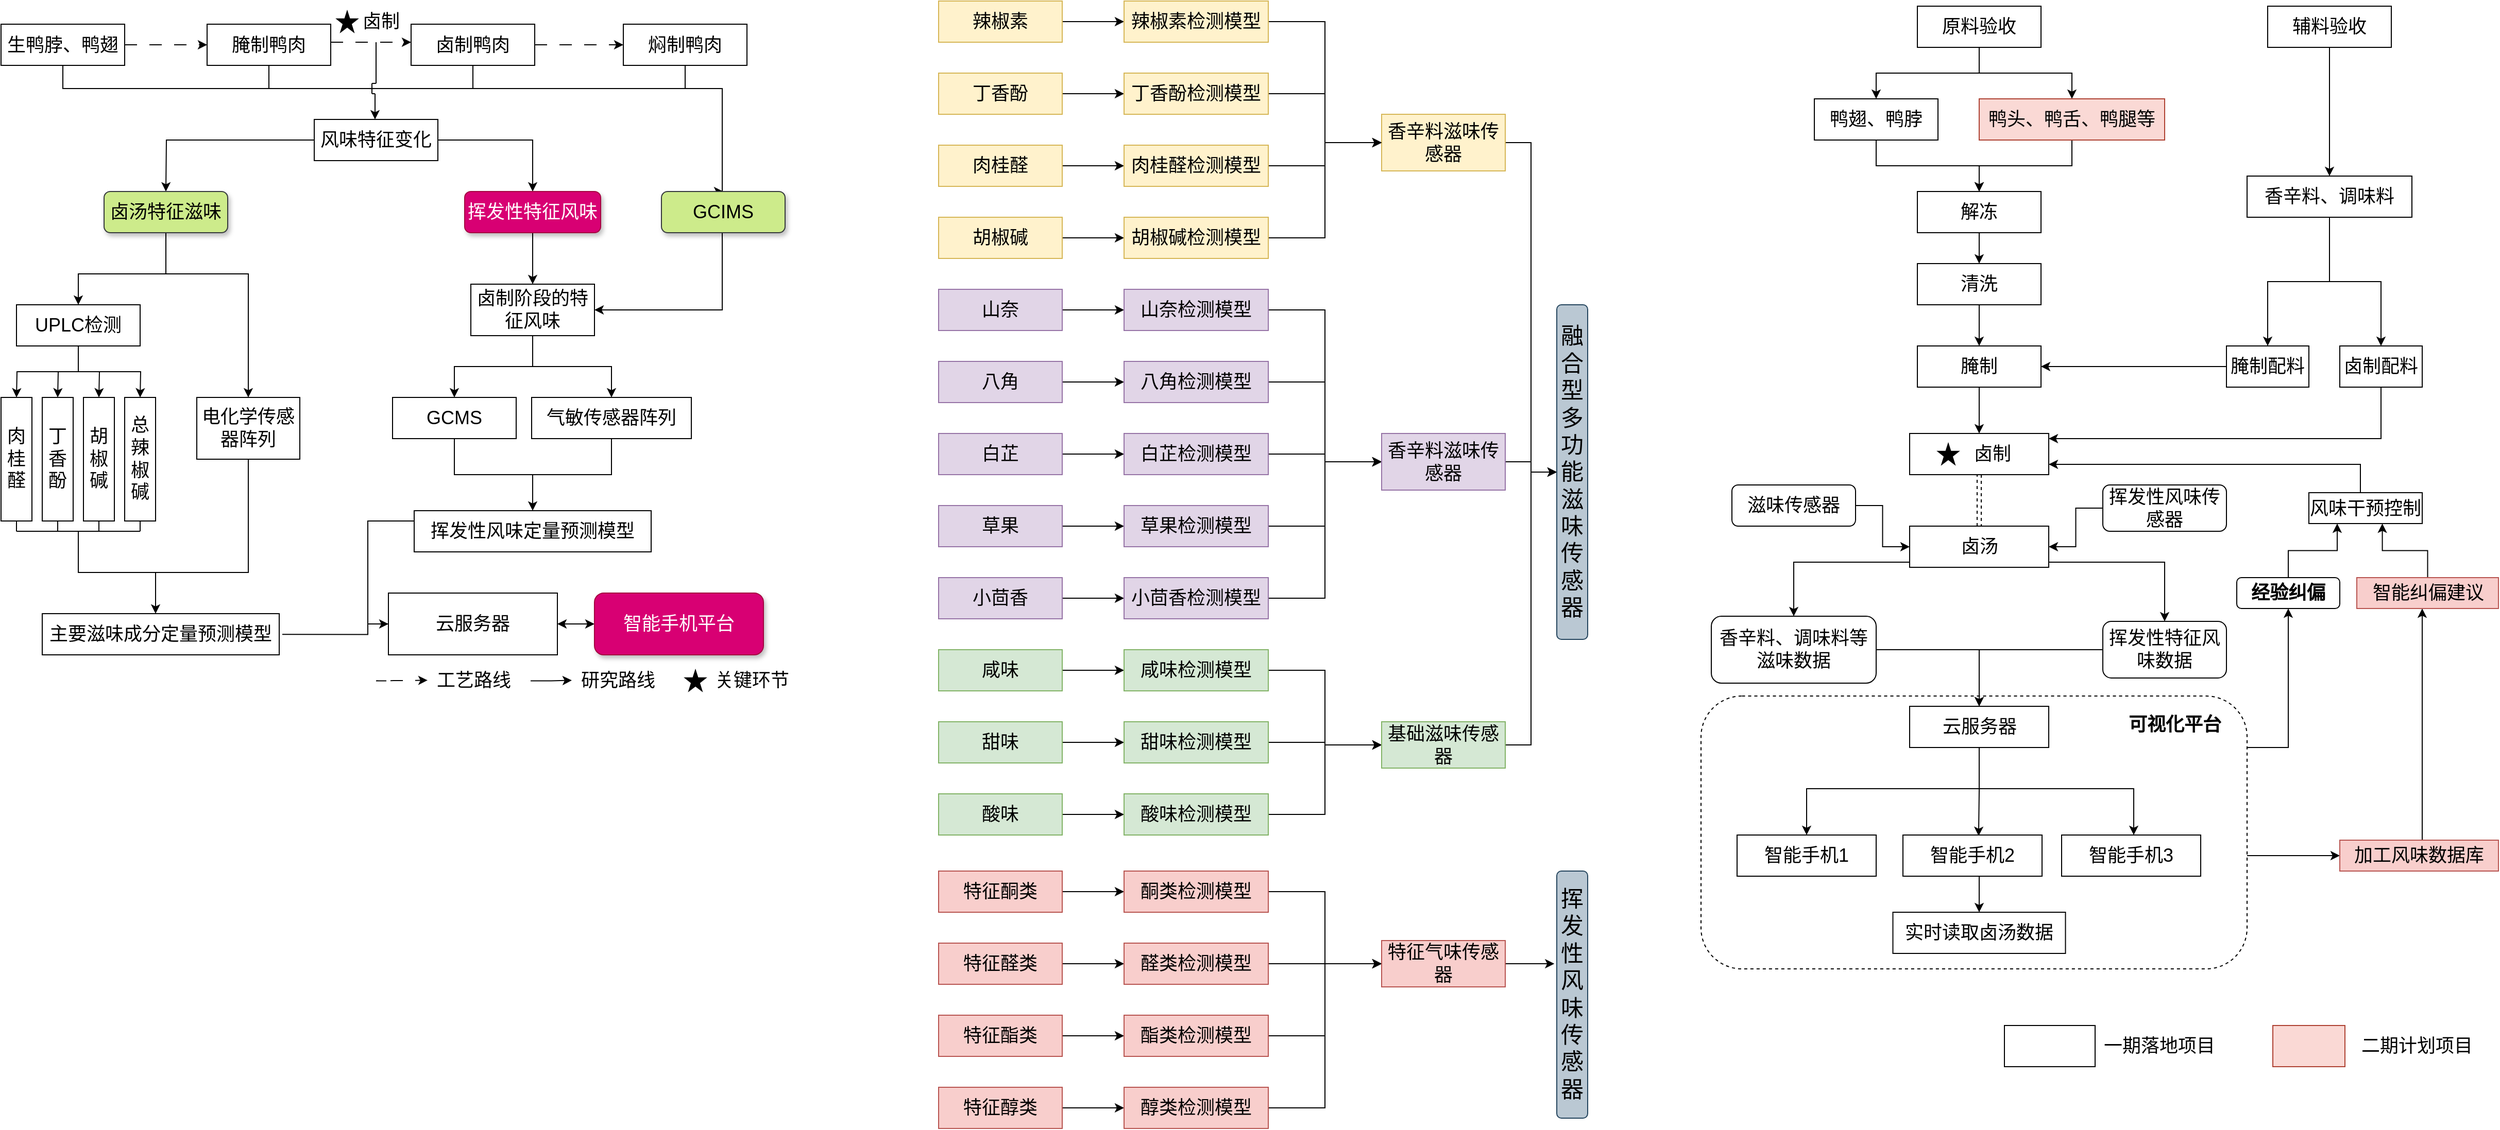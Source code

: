 <mxfile version="21.2.9" type="github">
  <diagram name="Page-1" id="tfuzhllJTT45AtUf2vew">
    <mxGraphModel dx="3378" dy="1952" grid="1" gridSize="10" guides="1" tooltips="1" connect="1" arrows="1" fold="1" page="1" pageScale="1" pageWidth="827" pageHeight="1169" math="0" shadow="0">
      <root>
        <mxCell id="0" />
        <mxCell id="1" parent="0" />
        <mxCell id="X1_3HiMKgyW_f9map4IM-156" value="" style="rounded=1;whiteSpace=wrap;html=1;fillColor=none;strokeColor=#000000;strokeWidth=1;dashed=1;" vertex="1" parent="1">
          <mxGeometry x="1700" y="730" width="530" height="265" as="geometry" />
        </mxCell>
        <mxCell id="FVwCDYh0nOwrm6psJOgy-3" value="" style="edgeStyle=orthogonalEdgeStyle;rounded=0;orthogonalLoop=1;jettySize=auto;html=1;dashed=1;dashPattern=12 12;" parent="1" source="FVwCDYh0nOwrm6psJOgy-1" target="FVwCDYh0nOwrm6psJOgy-2" edge="1">
          <mxGeometry relative="1" as="geometry" />
        </mxCell>
        <mxCell id="FVwCDYh0nOwrm6psJOgy-47" style="edgeStyle=orthogonalEdgeStyle;rounded=0;orthogonalLoop=1;jettySize=auto;html=1;entryX=0.5;entryY=0;entryDx=0;entryDy=0;" parent="1" source="FVwCDYh0nOwrm6psJOgy-1" target="FVwCDYh0nOwrm6psJOgy-46" edge="1">
          <mxGeometry relative="1" as="geometry">
            <mxPoint x="750" y="190" as="targetPoint" />
            <Array as="points">
              <mxPoint x="110" y="140" />
              <mxPoint x="750" y="140" />
            </Array>
          </mxGeometry>
        </mxCell>
        <mxCell id="FVwCDYh0nOwrm6psJOgy-1" value="&lt;font style=&quot;font-size: 18px;&quot;&gt;生鸭脖、鸭翅&lt;/font&gt;" style="rounded=0;whiteSpace=wrap;html=1;" parent="1" vertex="1">
          <mxGeometry x="50" y="77.5" width="120" height="40" as="geometry" />
        </mxCell>
        <mxCell id="FVwCDYh0nOwrm6psJOgy-5" value="" style="edgeStyle=orthogonalEdgeStyle;rounded=0;orthogonalLoop=1;jettySize=auto;html=1;dashed=1;dashPattern=12 12;" parent="1" source="FVwCDYh0nOwrm6psJOgy-2" target="FVwCDYh0nOwrm6psJOgy-4" edge="1">
          <mxGeometry relative="1" as="geometry">
            <Array as="points">
              <mxPoint x="404" y="95" />
              <mxPoint x="404" y="95" />
            </Array>
          </mxGeometry>
        </mxCell>
        <mxCell id="FVwCDYh0nOwrm6psJOgy-48" style="edgeStyle=orthogonalEdgeStyle;rounded=0;orthogonalLoop=1;jettySize=auto;html=1;endArrow=none;endFill=0;" parent="1" source="FVwCDYh0nOwrm6psJOgy-2" edge="1">
          <mxGeometry relative="1" as="geometry">
            <mxPoint x="310" y="140" as="targetPoint" />
          </mxGeometry>
        </mxCell>
        <mxCell id="FVwCDYh0nOwrm6psJOgy-2" value="&lt;font style=&quot;font-size: 18px;&quot;&gt;腌制鸭肉&lt;/font&gt;" style="whiteSpace=wrap;html=1;rounded=0;" parent="1" vertex="1">
          <mxGeometry x="250" y="77.5" width="120" height="40" as="geometry" />
        </mxCell>
        <mxCell id="FVwCDYh0nOwrm6psJOgy-7" value="" style="edgeStyle=orthogonalEdgeStyle;rounded=0;orthogonalLoop=1;jettySize=auto;html=1;dashed=1;dashPattern=12 12;" parent="1" source="FVwCDYh0nOwrm6psJOgy-4" target="FVwCDYh0nOwrm6psJOgy-6" edge="1">
          <mxGeometry relative="1" as="geometry" />
        </mxCell>
        <mxCell id="FVwCDYh0nOwrm6psJOgy-49" style="edgeStyle=orthogonalEdgeStyle;rounded=0;orthogonalLoop=1;jettySize=auto;html=1;endArrow=none;endFill=0;" parent="1" source="FVwCDYh0nOwrm6psJOgy-4" edge="1">
          <mxGeometry relative="1" as="geometry">
            <mxPoint x="508.0" y="140" as="targetPoint" />
          </mxGeometry>
        </mxCell>
        <mxCell id="FVwCDYh0nOwrm6psJOgy-4" value="&lt;font style=&quot;font-size: 18px;&quot;&gt;卤制鸭肉&lt;/font&gt;" style="whiteSpace=wrap;html=1;rounded=0;" parent="1" vertex="1">
          <mxGeometry x="448" y="77.5" width="120" height="40" as="geometry" />
        </mxCell>
        <mxCell id="FVwCDYh0nOwrm6psJOgy-51" style="edgeStyle=orthogonalEdgeStyle;rounded=0;orthogonalLoop=1;jettySize=auto;html=1;endArrow=none;endFill=0;" parent="1" source="FVwCDYh0nOwrm6psJOgy-6" edge="1">
          <mxGeometry relative="1" as="geometry">
            <mxPoint x="714" y="140" as="targetPoint" />
          </mxGeometry>
        </mxCell>
        <mxCell id="FVwCDYh0nOwrm6psJOgy-6" value="&lt;font style=&quot;font-size: 18px;&quot;&gt;焖制鸭肉&lt;/font&gt;" style="whiteSpace=wrap;html=1;rounded=0;" parent="1" vertex="1">
          <mxGeometry x="654" y="77.5" width="120" height="40" as="geometry" />
        </mxCell>
        <mxCell id="FVwCDYh0nOwrm6psJOgy-8" value="" style="edgeStyle=orthogonalEdgeStyle;rounded=0;orthogonalLoop=1;jettySize=auto;html=1;dashed=1;dashPattern=12 12;" parent="1" edge="1">
          <mxGeometry relative="1" as="geometry">
            <mxPoint x="424" y="715.23" as="sourcePoint" />
            <mxPoint x="464" y="714.73" as="targetPoint" />
            <Array as="points">
              <mxPoint x="414" y="714.73" />
              <mxPoint x="414" y="714.73" />
            </Array>
          </mxGeometry>
        </mxCell>
        <mxCell id="FVwCDYh0nOwrm6psJOgy-9" value="&lt;font style=&quot;font-size: 18px;&quot;&gt;工艺路线&lt;/font&gt;" style="text;strokeColor=none;align=center;fillColor=none;html=1;verticalAlign=middle;whiteSpace=wrap;rounded=0;" parent="1" vertex="1">
          <mxGeometry x="464" y="700" width="90" height="30" as="geometry" />
        </mxCell>
        <mxCell id="FVwCDYh0nOwrm6psJOgy-10" value="" style="edgeStyle=orthogonalEdgeStyle;rounded=0;orthogonalLoop=1;jettySize=auto;html=1;" parent="1" edge="1">
          <mxGeometry relative="1" as="geometry">
            <mxPoint x="564" y="715.23" as="sourcePoint" />
            <mxPoint x="604" y="714.73" as="targetPoint" />
            <Array as="points">
              <mxPoint x="584" y="714.98" />
            </Array>
          </mxGeometry>
        </mxCell>
        <mxCell id="FVwCDYh0nOwrm6psJOgy-11" value="&lt;font style=&quot;font-size: 18px;&quot;&gt;研究路线&lt;/font&gt;" style="text;strokeColor=none;align=center;fillColor=none;html=1;verticalAlign=middle;whiteSpace=wrap;rounded=0;" parent="1" vertex="1">
          <mxGeometry x="604" y="700" width="90" height="30" as="geometry" />
        </mxCell>
        <mxCell id="FVwCDYh0nOwrm6psJOgy-13" value="&lt;font style=&quot;font-size: 18px;&quot;&gt;关键环节&lt;/font&gt;" style="text;strokeColor=none;align=center;fillColor=none;html=1;verticalAlign=middle;whiteSpace=wrap;rounded=0;" parent="1" vertex="1">
          <mxGeometry x="734" y="700" width="90" height="30" as="geometry" />
        </mxCell>
        <mxCell id="FVwCDYh0nOwrm6psJOgy-14" value="" style="verticalLabelPosition=bottom;verticalAlign=top;html=1;shape=mxgraph.basic.star;fillColor=#000000;" parent="1" vertex="1">
          <mxGeometry x="714" y="705" width="20" height="20" as="geometry" />
        </mxCell>
        <mxCell id="FVwCDYh0nOwrm6psJOgy-15" value="" style="verticalLabelPosition=bottom;verticalAlign=top;html=1;shape=mxgraph.basic.star;fillColor=#000000;" parent="1" vertex="1">
          <mxGeometry x="376" y="65" width="20" height="20" as="geometry" />
        </mxCell>
        <mxCell id="FVwCDYh0nOwrm6psJOgy-16" value="&lt;span style=&quot;font-size: 18px;&quot;&gt;卤制&lt;/span&gt;" style="text;align=center;html=1;verticalAlign=middle;whiteSpace=wrap;rounded=0;" parent="1" vertex="1">
          <mxGeometry x="396" y="60" width="46" height="30" as="geometry" />
        </mxCell>
        <mxCell id="FVwCDYh0nOwrm6psJOgy-18" value="" style="endArrow=classic;html=1;rounded=0;jumpSize=12;" parent="1" edge="1">
          <mxGeometry width="50" height="50" relative="1" as="geometry">
            <mxPoint x="413" y="145" as="sourcePoint" />
            <mxPoint x="413" y="170" as="targetPoint" />
          </mxGeometry>
        </mxCell>
        <mxCell id="FVwCDYh0nOwrm6psJOgy-20" style="edgeStyle=orthogonalEdgeStyle;rounded=0;orthogonalLoop=1;jettySize=auto;html=1;" parent="1" source="FVwCDYh0nOwrm6psJOgy-19" edge="1">
          <mxGeometry relative="1" as="geometry">
            <mxPoint x="210" y="240" as="targetPoint" />
          </mxGeometry>
        </mxCell>
        <mxCell id="FVwCDYh0nOwrm6psJOgy-21" style="edgeStyle=orthogonalEdgeStyle;rounded=0;orthogonalLoop=1;jettySize=auto;html=1;entryX=0.5;entryY=0;entryDx=0;entryDy=0;" parent="1" source="FVwCDYh0nOwrm6psJOgy-19" target="FVwCDYh0nOwrm6psJOgy-23" edge="1">
          <mxGeometry relative="1" as="geometry">
            <mxPoint x="670" y="240" as="targetPoint" />
          </mxGeometry>
        </mxCell>
        <mxCell id="FVwCDYh0nOwrm6psJOgy-19" value="&lt;span style=&quot;font-size: 18px;&quot;&gt;风味特征变化&lt;/span&gt;" style="whiteSpace=wrap;html=1;rounded=0;" parent="1" vertex="1">
          <mxGeometry x="354" y="170" width="120" height="40" as="geometry" />
        </mxCell>
        <mxCell id="FVwCDYh0nOwrm6psJOgy-24" style="edgeStyle=orthogonalEdgeStyle;rounded=0;orthogonalLoop=1;jettySize=auto;html=1;entryX=0.5;entryY=0;entryDx=0;entryDy=0;" parent="1" source="FVwCDYh0nOwrm6psJOgy-22" target="FVwCDYh0nOwrm6psJOgy-26" edge="1">
          <mxGeometry relative="1" as="geometry">
            <mxPoint x="150" y="360" as="targetPoint" />
            <Array as="points">
              <mxPoint x="210" y="320" />
              <mxPoint x="125" y="320" />
            </Array>
          </mxGeometry>
        </mxCell>
        <mxCell id="FVwCDYh0nOwrm6psJOgy-25" style="edgeStyle=orthogonalEdgeStyle;rounded=0;orthogonalLoop=1;jettySize=auto;html=1;entryX=0.5;entryY=0;entryDx=0;entryDy=0;" parent="1" source="FVwCDYh0nOwrm6psJOgy-22" target="FVwCDYh0nOwrm6psJOgy-35" edge="1">
          <mxGeometry relative="1" as="geometry">
            <mxPoint x="270" y="360" as="targetPoint" />
            <Array as="points">
              <mxPoint x="210" y="320" />
              <mxPoint x="290" y="320" />
            </Array>
          </mxGeometry>
        </mxCell>
        <mxCell id="FVwCDYh0nOwrm6psJOgy-22" value="&lt;span style=&quot;font-size: 18px;&quot;&gt;卤汤特征滋味&lt;/span&gt;" style="whiteSpace=wrap;html=1;rounded=1;labelBackgroundColor=none;fillColor=#cdeb8b;strokeColor=#36393d;gradientColor=none;gradientDirection=north;glass=0;shadow=1;" parent="1" vertex="1">
          <mxGeometry x="150" y="240" width="120" height="40" as="geometry" />
        </mxCell>
        <mxCell id="FVwCDYh0nOwrm6psJOgy-55" style="edgeStyle=orthogonalEdgeStyle;rounded=0;orthogonalLoop=1;jettySize=auto;html=1;entryX=0.5;entryY=0;entryDx=0;entryDy=0;" parent="1" source="FVwCDYh0nOwrm6psJOgy-23" target="FVwCDYh0nOwrm6psJOgy-53" edge="1">
          <mxGeometry relative="1" as="geometry" />
        </mxCell>
        <mxCell id="FVwCDYh0nOwrm6psJOgy-23" value="&lt;span style=&quot;font-size: 18px;&quot;&gt;挥发性特征风味&lt;/span&gt;" style="whiteSpace=wrap;html=1;rounded=1;labelBackgroundColor=none;fillColor=#d80073;fontColor=#ffffff;strokeColor=#A50040;shadow=1;" parent="1" vertex="1">
          <mxGeometry x="500" y="240" width="132" height="40" as="geometry" />
        </mxCell>
        <mxCell id="FVwCDYh0nOwrm6psJOgy-27" style="edgeStyle=orthogonalEdgeStyle;rounded=0;orthogonalLoop=1;jettySize=auto;html=1;" parent="1" source="FVwCDYh0nOwrm6psJOgy-26" edge="1">
          <mxGeometry relative="1" as="geometry">
            <mxPoint x="65" y="440" as="targetPoint" />
          </mxGeometry>
        </mxCell>
        <mxCell id="FVwCDYh0nOwrm6psJOgy-28" style="edgeStyle=orthogonalEdgeStyle;rounded=0;orthogonalLoop=1;jettySize=auto;html=1;" parent="1" source="FVwCDYh0nOwrm6psJOgy-26" edge="1">
          <mxGeometry relative="1" as="geometry">
            <mxPoint x="105" y="440" as="targetPoint" />
          </mxGeometry>
        </mxCell>
        <mxCell id="FVwCDYh0nOwrm6psJOgy-29" style="edgeStyle=orthogonalEdgeStyle;rounded=0;orthogonalLoop=1;jettySize=auto;html=1;" parent="1" source="FVwCDYh0nOwrm6psJOgy-26" edge="1">
          <mxGeometry relative="1" as="geometry">
            <mxPoint x="145" y="440" as="targetPoint" />
          </mxGeometry>
        </mxCell>
        <mxCell id="FVwCDYh0nOwrm6psJOgy-30" style="edgeStyle=orthogonalEdgeStyle;rounded=0;orthogonalLoop=1;jettySize=auto;html=1;" parent="1" source="FVwCDYh0nOwrm6psJOgy-26" edge="1">
          <mxGeometry relative="1" as="geometry">
            <mxPoint x="185" y="440" as="targetPoint" />
          </mxGeometry>
        </mxCell>
        <mxCell id="FVwCDYh0nOwrm6psJOgy-26" value="&lt;span style=&quot;font-size: 18px;&quot;&gt;UPLC检测&lt;/span&gt;" style="whiteSpace=wrap;html=1;rounded=0;" parent="1" vertex="1">
          <mxGeometry x="65" y="350" width="120" height="40" as="geometry" />
        </mxCell>
        <mxCell id="FVwCDYh0nOwrm6psJOgy-36" style="edgeStyle=orthogonalEdgeStyle;rounded=0;orthogonalLoop=1;jettySize=auto;html=1;endArrow=none;endFill=0;" parent="1" edge="1">
          <mxGeometry relative="1" as="geometry">
            <mxPoint x="65" y="570" as="targetPoint" />
            <mxPoint x="65" y="540" as="sourcePoint" />
          </mxGeometry>
        </mxCell>
        <mxCell id="FVwCDYh0nOwrm6psJOgy-31" value="&lt;font style=&quot;font-size: 18px;&quot;&gt;肉桂醛&lt;/font&gt;" style="whiteSpace=wrap;html=1;rounded=0;fontSize=18;" parent="1" vertex="1">
          <mxGeometry x="50" y="440" width="30" height="120" as="geometry" />
        </mxCell>
        <mxCell id="FVwCDYh0nOwrm6psJOgy-37" style="edgeStyle=orthogonalEdgeStyle;rounded=0;orthogonalLoop=1;jettySize=auto;html=1;endArrow=none;endFill=0;" parent="1" edge="1">
          <mxGeometry relative="1" as="geometry">
            <mxPoint x="105" y="570" as="targetPoint" />
            <mxPoint x="105" y="540" as="sourcePoint" />
          </mxGeometry>
        </mxCell>
        <mxCell id="FVwCDYh0nOwrm6psJOgy-32" value="&lt;font style=&quot;font-size: 18px;&quot;&gt;丁香酚&lt;/font&gt;" style="whiteSpace=wrap;html=1;rounded=0;fontSize=18;" parent="1" vertex="1">
          <mxGeometry x="90" y="440" width="30" height="120" as="geometry" />
        </mxCell>
        <mxCell id="FVwCDYh0nOwrm6psJOgy-38" style="edgeStyle=orthogonalEdgeStyle;rounded=0;orthogonalLoop=1;jettySize=auto;html=1;endArrow=none;endFill=0;" parent="1" edge="1">
          <mxGeometry relative="1" as="geometry">
            <mxPoint x="145" y="570" as="targetPoint" />
            <mxPoint x="145" y="540" as="sourcePoint" />
          </mxGeometry>
        </mxCell>
        <mxCell id="FVwCDYh0nOwrm6psJOgy-33" value="&lt;font style=&quot;font-size: 18px;&quot;&gt;胡椒碱&lt;/font&gt;" style="whiteSpace=wrap;html=1;rounded=0;fontSize=18;" parent="1" vertex="1">
          <mxGeometry x="130" y="440" width="30" height="120" as="geometry" />
        </mxCell>
        <mxCell id="FVwCDYh0nOwrm6psJOgy-39" style="edgeStyle=orthogonalEdgeStyle;rounded=0;orthogonalLoop=1;jettySize=auto;html=1;endArrow=none;endFill=0;" parent="1" edge="1">
          <mxGeometry relative="1" as="geometry">
            <mxPoint x="185" y="570" as="targetPoint" />
            <mxPoint x="185" y="540" as="sourcePoint" />
          </mxGeometry>
        </mxCell>
        <mxCell id="FVwCDYh0nOwrm6psJOgy-34" value="&lt;font style=&quot;font-size: 18px;&quot;&gt;总辣椒碱&lt;/font&gt;" style="whiteSpace=wrap;html=1;rounded=0;fontSize=18;" parent="1" vertex="1">
          <mxGeometry x="170" y="440" width="30" height="120" as="geometry" />
        </mxCell>
        <mxCell id="FVwCDYh0nOwrm6psJOgy-43" style="edgeStyle=orthogonalEdgeStyle;rounded=0;orthogonalLoop=1;jettySize=auto;html=1;endArrow=none;endFill=0;" parent="1" source="FVwCDYh0nOwrm6psJOgy-35" edge="1">
          <mxGeometry relative="1" as="geometry">
            <mxPoint x="270" y="610" as="targetPoint" />
            <Array as="points">
              <mxPoint x="290" y="610" />
            </Array>
          </mxGeometry>
        </mxCell>
        <mxCell id="FVwCDYh0nOwrm6psJOgy-35" value="&lt;span style=&quot;font-size: 18px;&quot;&gt;电化学传感器阵列&lt;/span&gt;" style="whiteSpace=wrap;html=1;rounded=0;" parent="1" vertex="1">
          <mxGeometry x="240" y="440" width="100" height="60" as="geometry" />
        </mxCell>
        <mxCell id="FVwCDYh0nOwrm6psJOgy-41" style="edgeStyle=orthogonalEdgeStyle;rounded=0;orthogonalLoop=1;jettySize=auto;html=1;endArrow=none;endFill=0;" parent="1" edge="1">
          <mxGeometry relative="1" as="geometry">
            <mxPoint x="185" y="570" as="targetPoint" />
            <mxPoint x="65" y="570" as="sourcePoint" />
          </mxGeometry>
        </mxCell>
        <mxCell id="FVwCDYh0nOwrm6psJOgy-42" style="edgeStyle=orthogonalEdgeStyle;rounded=0;orthogonalLoop=1;jettySize=auto;html=1;" parent="1" edge="1">
          <mxGeometry relative="1" as="geometry">
            <mxPoint x="200" y="650" as="targetPoint" />
            <mxPoint x="125" y="570" as="sourcePoint" />
            <Array as="points">
              <mxPoint x="125" y="610" />
              <mxPoint x="200" y="610" />
              <mxPoint x="200" y="650" />
            </Array>
          </mxGeometry>
        </mxCell>
        <mxCell id="FVwCDYh0nOwrm6psJOgy-44" style="edgeStyle=orthogonalEdgeStyle;rounded=0;orthogonalLoop=1;jettySize=auto;html=1;endArrow=none;endFill=0;" parent="1" edge="1">
          <mxGeometry relative="1" as="geometry">
            <mxPoint x="270" y="610" as="targetPoint" />
            <mxPoint x="180" y="610" as="sourcePoint" />
            <Array as="points">
              <mxPoint x="270" y="610" />
            </Array>
          </mxGeometry>
        </mxCell>
        <mxCell id="FVwCDYh0nOwrm6psJOgy-74" style="edgeStyle=orthogonalEdgeStyle;rounded=0;orthogonalLoop=1;jettySize=auto;html=1;entryX=0;entryY=0.5;entryDx=0;entryDy=0;endArrow=none;endFill=0;exitX=1.013;exitY=0.504;exitDx=0;exitDy=0;exitPerimeter=0;" parent="1" source="FVwCDYh0nOwrm6psJOgy-45" target="FVwCDYh0nOwrm6psJOgy-71" edge="1">
          <mxGeometry relative="1" as="geometry">
            <mxPoint x="326" y="670" as="sourcePoint" />
            <mxPoint x="432" y="660" as="targetPoint" />
            <Array as="points">
              <mxPoint x="406" y="670" />
              <mxPoint x="406" y="660" />
            </Array>
          </mxGeometry>
        </mxCell>
        <mxCell id="FVwCDYh0nOwrm6psJOgy-45" value="&lt;span style=&quot;font-size: 18px;&quot;&gt;主要滋味成分定量预测模型&lt;/span&gt;" style="whiteSpace=wrap;html=1;rounded=0;" parent="1" vertex="1">
          <mxGeometry x="90" y="650" width="230" height="40" as="geometry" />
        </mxCell>
        <mxCell id="FVwCDYh0nOwrm6psJOgy-52" style="edgeStyle=orthogonalEdgeStyle;rounded=0;orthogonalLoop=1;jettySize=auto;html=1;entryX=1;entryY=0.5;entryDx=0;entryDy=0;" parent="1" source="FVwCDYh0nOwrm6psJOgy-46" target="FVwCDYh0nOwrm6psJOgy-53" edge="1">
          <mxGeometry relative="1" as="geometry">
            <mxPoint x="750" y="320" as="targetPoint" />
            <Array as="points">
              <mxPoint x="750" y="355" />
            </Array>
          </mxGeometry>
        </mxCell>
        <mxCell id="FVwCDYh0nOwrm6psJOgy-46" value="&lt;span style=&quot;font-size: 18px;&quot;&gt;GCIMS&lt;/span&gt;" style="whiteSpace=wrap;html=1;rounded=1;fillColor=#cdeb8b;strokeColor=#36393d;shadow=1;gradientDirection=north;fillStyle=auto;" parent="1" vertex="1">
          <mxGeometry x="691" y="240" width="120" height="40" as="geometry" />
        </mxCell>
        <mxCell id="FVwCDYh0nOwrm6psJOgy-66" style="edgeStyle=orthogonalEdgeStyle;rounded=0;orthogonalLoop=1;jettySize=auto;html=1;entryX=0.5;entryY=0;entryDx=0;entryDy=0;" parent="1" source="FVwCDYh0nOwrm6psJOgy-53" target="FVwCDYh0nOwrm6psJOgy-56" edge="1">
          <mxGeometry relative="1" as="geometry" />
        </mxCell>
        <mxCell id="FVwCDYh0nOwrm6psJOgy-67" style="edgeStyle=orthogonalEdgeStyle;rounded=0;orthogonalLoop=1;jettySize=auto;html=1;" parent="1" source="FVwCDYh0nOwrm6psJOgy-53" target="FVwCDYh0nOwrm6psJOgy-57" edge="1">
          <mxGeometry relative="1" as="geometry" />
        </mxCell>
        <mxCell id="FVwCDYh0nOwrm6psJOgy-53" value="&lt;span style=&quot;font-size: 18px;&quot;&gt;卤制阶段的特征风味&lt;/span&gt;" style="whiteSpace=wrap;html=1;rounded=0;" parent="1" vertex="1">
          <mxGeometry x="506" y="330" width="120" height="50" as="geometry" />
        </mxCell>
        <mxCell id="FVwCDYh0nOwrm6psJOgy-69" style="edgeStyle=orthogonalEdgeStyle;rounded=0;orthogonalLoop=1;jettySize=auto;html=1;entryX=0.5;entryY=0;entryDx=0;entryDy=0;" parent="1" source="FVwCDYh0nOwrm6psJOgy-56" target="FVwCDYh0nOwrm6psJOgy-68" edge="1">
          <mxGeometry relative="1" as="geometry" />
        </mxCell>
        <mxCell id="FVwCDYh0nOwrm6psJOgy-56" value="&lt;span style=&quot;font-size: 18px;&quot;&gt;GCMS&lt;/span&gt;" style="whiteSpace=wrap;html=1;rounded=0;" parent="1" vertex="1">
          <mxGeometry x="430" y="440" width="120" height="40" as="geometry" />
        </mxCell>
        <mxCell id="FVwCDYh0nOwrm6psJOgy-70" style="edgeStyle=orthogonalEdgeStyle;rounded=0;orthogonalLoop=1;jettySize=auto;html=1;endArrow=none;endFill=0;" parent="1" edge="1">
          <mxGeometry relative="1" as="geometry">
            <mxPoint x="642.497" y="460" as="sourcePoint" />
            <mxPoint x="566" y="515" as="targetPoint" />
            <Array as="points">
              <mxPoint x="643" y="515" />
            </Array>
          </mxGeometry>
        </mxCell>
        <mxCell id="FVwCDYh0nOwrm6psJOgy-57" value="&lt;span style=&quot;font-size: 18px;&quot;&gt;气敏传感器阵列&lt;/span&gt;" style="whiteSpace=wrap;html=1;rounded=0;" parent="1" vertex="1">
          <mxGeometry x="565" y="440" width="155" height="40" as="geometry" />
        </mxCell>
        <mxCell id="FVwCDYh0nOwrm6psJOgy-62" value="" style="endArrow=none;html=1;rounded=0;" parent="1" edge="1">
          <mxGeometry width="50" height="50" relative="1" as="geometry">
            <mxPoint x="410" y="145" as="sourcePoint" />
            <mxPoint x="413" y="145" as="targetPoint" />
          </mxGeometry>
        </mxCell>
        <mxCell id="FVwCDYh0nOwrm6psJOgy-63" value="" style="endArrow=none;html=1;rounded=0;" parent="1" edge="1">
          <mxGeometry width="50" height="50" relative="1" as="geometry">
            <mxPoint x="410" y="135" as="sourcePoint" />
            <mxPoint x="414" y="135" as="targetPoint" />
          </mxGeometry>
        </mxCell>
        <mxCell id="FVwCDYh0nOwrm6psJOgy-64" value="" style="endArrow=none;html=1;rounded=0;" parent="1" edge="1">
          <mxGeometry width="50" height="50" relative="1" as="geometry">
            <mxPoint x="410" y="145" as="sourcePoint" />
            <mxPoint x="410" y="135" as="targetPoint" />
          </mxGeometry>
        </mxCell>
        <mxCell id="FVwCDYh0nOwrm6psJOgy-65" value="" style="endArrow=none;html=1;rounded=0;" parent="1" edge="1">
          <mxGeometry width="50" height="50" relative="1" as="geometry">
            <mxPoint x="414" y="135" as="sourcePoint" />
            <mxPoint x="414" y="95" as="targetPoint" />
          </mxGeometry>
        </mxCell>
        <mxCell id="FVwCDYh0nOwrm6psJOgy-73" style="edgeStyle=orthogonalEdgeStyle;rounded=0;orthogonalLoop=1;jettySize=auto;html=1;entryX=0;entryY=0.5;entryDx=0;entryDy=0;" parent="1" source="FVwCDYh0nOwrm6psJOgy-68" target="FVwCDYh0nOwrm6psJOgy-71" edge="1">
          <mxGeometry relative="1" as="geometry">
            <Array as="points">
              <mxPoint x="406" y="560" />
              <mxPoint x="406" y="660" />
            </Array>
          </mxGeometry>
        </mxCell>
        <mxCell id="FVwCDYh0nOwrm6psJOgy-68" value="&lt;span style=&quot;font-size: 18px;&quot;&gt;挥发性风味定量预测模型&lt;/span&gt;" style="whiteSpace=wrap;html=1;rounded=0;" parent="1" vertex="1">
          <mxGeometry x="451" y="550" width="230" height="40" as="geometry" />
        </mxCell>
        <mxCell id="FVwCDYh0nOwrm6psJOgy-75" style="edgeStyle=orthogonalEdgeStyle;rounded=0;orthogonalLoop=1;jettySize=auto;html=1;entryX=0;entryY=0.5;entryDx=0;entryDy=0;startArrow=classic;startFill=1;" parent="1" source="FVwCDYh0nOwrm6psJOgy-71" target="FVwCDYh0nOwrm6psJOgy-72" edge="1">
          <mxGeometry relative="1" as="geometry" />
        </mxCell>
        <mxCell id="FVwCDYh0nOwrm6psJOgy-71" value="&lt;span style=&quot;font-size: 18px;&quot;&gt;云服务器&lt;/span&gt;" style="whiteSpace=wrap;html=1;rounded=0;" parent="1" vertex="1">
          <mxGeometry x="426" y="630" width="164" height="60" as="geometry" />
        </mxCell>
        <mxCell id="FVwCDYh0nOwrm6psJOgy-72" value="&lt;span style=&quot;font-size: 18px;&quot;&gt;智能手机平台&lt;/span&gt;" style="whiteSpace=wrap;html=1;rounded=1;fillColor=#d80073;strokeColor=#A50040;shadow=1;fontColor=#ffffff;" parent="1" vertex="1">
          <mxGeometry x="626" y="630" width="164" height="60" as="geometry" />
        </mxCell>
        <mxCell id="X1_3HiMKgyW_f9map4IM-42" style="edgeStyle=orthogonalEdgeStyle;rounded=0;orthogonalLoop=1;jettySize=auto;html=1;entryX=0;entryY=0.5;entryDx=0;entryDy=0;" edge="1" parent="1" source="X1_3HiMKgyW_f9map4IM-1" target="X1_3HiMKgyW_f9map4IM-28">
          <mxGeometry relative="1" as="geometry" />
        </mxCell>
        <mxCell id="X1_3HiMKgyW_f9map4IM-1" value="&lt;span style=&quot;font-size: 18px;&quot;&gt;辣椒素&lt;/span&gt;" style="rounded=0;whiteSpace=wrap;html=1;fillColor=#fff2cc;strokeColor=#d6b656;" vertex="1" parent="1">
          <mxGeometry x="960" y="55" width="120" height="40" as="geometry" />
        </mxCell>
        <mxCell id="X1_3HiMKgyW_f9map4IM-43" style="edgeStyle=orthogonalEdgeStyle;rounded=0;orthogonalLoop=1;jettySize=auto;html=1;" edge="1" parent="1" source="X1_3HiMKgyW_f9map4IM-2" target="X1_3HiMKgyW_f9map4IM-29">
          <mxGeometry relative="1" as="geometry" />
        </mxCell>
        <mxCell id="X1_3HiMKgyW_f9map4IM-2" value="&lt;span style=&quot;font-size: 18px;&quot;&gt;丁香酚&lt;/span&gt;" style="rounded=0;whiteSpace=wrap;html=1;fillColor=#fff2cc;strokeColor=#d6b656;" vertex="1" parent="1">
          <mxGeometry x="960" y="125" width="120" height="40" as="geometry" />
        </mxCell>
        <mxCell id="X1_3HiMKgyW_f9map4IM-44" style="edgeStyle=orthogonalEdgeStyle;rounded=0;orthogonalLoop=1;jettySize=auto;html=1;entryX=0;entryY=0.5;entryDx=0;entryDy=0;" edge="1" parent="1" source="X1_3HiMKgyW_f9map4IM-3" target="X1_3HiMKgyW_f9map4IM-30">
          <mxGeometry relative="1" as="geometry" />
        </mxCell>
        <mxCell id="X1_3HiMKgyW_f9map4IM-3" value="&lt;span style=&quot;font-size: 18px;&quot;&gt;肉桂醛&lt;/span&gt;" style="rounded=0;whiteSpace=wrap;html=1;fillColor=#fff2cc;strokeColor=#d6b656;" vertex="1" parent="1">
          <mxGeometry x="960" y="195" width="120" height="40" as="geometry" />
        </mxCell>
        <mxCell id="X1_3HiMKgyW_f9map4IM-45" style="edgeStyle=orthogonalEdgeStyle;rounded=0;orthogonalLoop=1;jettySize=auto;html=1;" edge="1" parent="1" source="X1_3HiMKgyW_f9map4IM-4" target="X1_3HiMKgyW_f9map4IM-31">
          <mxGeometry relative="1" as="geometry" />
        </mxCell>
        <mxCell id="X1_3HiMKgyW_f9map4IM-4" value="&lt;span style=&quot;font-size: 18px;&quot;&gt;胡椒碱&lt;/span&gt;" style="rounded=0;whiteSpace=wrap;html=1;fillColor=#fff2cc;strokeColor=#d6b656;" vertex="1" parent="1">
          <mxGeometry x="960" y="265" width="120" height="40" as="geometry" />
        </mxCell>
        <mxCell id="X1_3HiMKgyW_f9map4IM-46" style="edgeStyle=orthogonalEdgeStyle;rounded=0;orthogonalLoop=1;jettySize=auto;html=1;entryX=0;entryY=0.5;entryDx=0;entryDy=0;" edge="1" parent="1" source="X1_3HiMKgyW_f9map4IM-5" target="X1_3HiMKgyW_f9map4IM-32">
          <mxGeometry relative="1" as="geometry" />
        </mxCell>
        <mxCell id="X1_3HiMKgyW_f9map4IM-5" value="&lt;span style=&quot;font-size: 18px;&quot;&gt;山奈&lt;/span&gt;" style="rounded=0;whiteSpace=wrap;html=1;fillColor=#e1d5e7;strokeColor=#9673a6;" vertex="1" parent="1">
          <mxGeometry x="960" y="335" width="120" height="40" as="geometry" />
        </mxCell>
        <mxCell id="X1_3HiMKgyW_f9map4IM-47" style="edgeStyle=orthogonalEdgeStyle;rounded=0;orthogonalLoop=1;jettySize=auto;html=1;entryX=0;entryY=0.5;entryDx=0;entryDy=0;" edge="1" parent="1" source="X1_3HiMKgyW_f9map4IM-6" target="X1_3HiMKgyW_f9map4IM-33">
          <mxGeometry relative="1" as="geometry" />
        </mxCell>
        <mxCell id="X1_3HiMKgyW_f9map4IM-6" value="&lt;span style=&quot;font-size: 18px;&quot;&gt;八角&lt;/span&gt;" style="rounded=0;whiteSpace=wrap;html=1;fillColor=#e1d5e7;strokeColor=#9673a6;" vertex="1" parent="1">
          <mxGeometry x="960" y="405" width="120" height="40" as="geometry" />
        </mxCell>
        <mxCell id="X1_3HiMKgyW_f9map4IM-48" style="edgeStyle=orthogonalEdgeStyle;rounded=0;orthogonalLoop=1;jettySize=auto;html=1;entryX=0;entryY=0.5;entryDx=0;entryDy=0;" edge="1" parent="1" source="X1_3HiMKgyW_f9map4IM-7" target="X1_3HiMKgyW_f9map4IM-34">
          <mxGeometry relative="1" as="geometry" />
        </mxCell>
        <mxCell id="X1_3HiMKgyW_f9map4IM-7" value="&lt;span style=&quot;font-size: 18px;&quot;&gt;白芷&lt;/span&gt;" style="rounded=0;whiteSpace=wrap;html=1;fillColor=#e1d5e7;strokeColor=#9673a6;" vertex="1" parent="1">
          <mxGeometry x="960" y="475" width="120" height="40" as="geometry" />
        </mxCell>
        <mxCell id="X1_3HiMKgyW_f9map4IM-49" style="edgeStyle=orthogonalEdgeStyle;rounded=0;orthogonalLoop=1;jettySize=auto;html=1;entryX=0;entryY=0.5;entryDx=0;entryDy=0;" edge="1" parent="1" source="X1_3HiMKgyW_f9map4IM-8" target="X1_3HiMKgyW_f9map4IM-35">
          <mxGeometry relative="1" as="geometry" />
        </mxCell>
        <mxCell id="X1_3HiMKgyW_f9map4IM-8" value="&lt;span style=&quot;font-size: 18px;&quot;&gt;草果&lt;/span&gt;" style="rounded=0;whiteSpace=wrap;html=1;fillColor=#e1d5e7;strokeColor=#9673a6;" vertex="1" parent="1">
          <mxGeometry x="960" y="545" width="120" height="40" as="geometry" />
        </mxCell>
        <mxCell id="X1_3HiMKgyW_f9map4IM-50" style="edgeStyle=orthogonalEdgeStyle;rounded=0;orthogonalLoop=1;jettySize=auto;html=1;entryX=0;entryY=0.5;entryDx=0;entryDy=0;" edge="1" parent="1" source="X1_3HiMKgyW_f9map4IM-9" target="X1_3HiMKgyW_f9map4IM-36">
          <mxGeometry relative="1" as="geometry" />
        </mxCell>
        <mxCell id="X1_3HiMKgyW_f9map4IM-9" value="&lt;span style=&quot;font-size: 18px;&quot;&gt;小茴香&lt;/span&gt;" style="rounded=0;whiteSpace=wrap;html=1;fillColor=#e1d5e7;strokeColor=#9673a6;" vertex="1" parent="1">
          <mxGeometry x="960" y="615" width="120" height="40" as="geometry" />
        </mxCell>
        <mxCell id="X1_3HiMKgyW_f9map4IM-51" style="edgeStyle=orthogonalEdgeStyle;rounded=0;orthogonalLoop=1;jettySize=auto;html=1;entryX=0;entryY=0.5;entryDx=0;entryDy=0;" edge="1" parent="1" source="X1_3HiMKgyW_f9map4IM-10" target="X1_3HiMKgyW_f9map4IM-37">
          <mxGeometry relative="1" as="geometry" />
        </mxCell>
        <mxCell id="X1_3HiMKgyW_f9map4IM-10" value="&lt;span style=&quot;font-size: 18px;&quot;&gt;咸味&lt;/span&gt;" style="rounded=0;whiteSpace=wrap;html=1;fillColor=#d5e8d4;strokeColor=#82b366;" vertex="1" parent="1">
          <mxGeometry x="960" y="685" width="120" height="40" as="geometry" />
        </mxCell>
        <mxCell id="X1_3HiMKgyW_f9map4IM-52" style="edgeStyle=orthogonalEdgeStyle;rounded=0;orthogonalLoop=1;jettySize=auto;html=1;entryX=0;entryY=0.5;entryDx=0;entryDy=0;" edge="1" parent="1" source="X1_3HiMKgyW_f9map4IM-11" target="X1_3HiMKgyW_f9map4IM-38">
          <mxGeometry relative="1" as="geometry" />
        </mxCell>
        <mxCell id="X1_3HiMKgyW_f9map4IM-11" value="&lt;span style=&quot;font-size: 18px;&quot;&gt;甜味&lt;/span&gt;" style="rounded=0;whiteSpace=wrap;html=1;fillColor=#d5e8d4;strokeColor=#82b366;" vertex="1" parent="1">
          <mxGeometry x="960" y="755" width="120" height="40" as="geometry" />
        </mxCell>
        <mxCell id="X1_3HiMKgyW_f9map4IM-53" style="edgeStyle=orthogonalEdgeStyle;rounded=0;orthogonalLoop=1;jettySize=auto;html=1;" edge="1" parent="1" source="X1_3HiMKgyW_f9map4IM-12" target="X1_3HiMKgyW_f9map4IM-39">
          <mxGeometry relative="1" as="geometry" />
        </mxCell>
        <mxCell id="X1_3HiMKgyW_f9map4IM-12" value="&lt;span style=&quot;font-size: 18px;&quot;&gt;酸味&lt;/span&gt;" style="rounded=0;whiteSpace=wrap;html=1;fillColor=#d5e8d4;strokeColor=#82b366;" vertex="1" parent="1">
          <mxGeometry x="960" y="825" width="120" height="40" as="geometry" />
        </mxCell>
        <mxCell id="X1_3HiMKgyW_f9map4IM-69" style="edgeStyle=orthogonalEdgeStyle;rounded=0;orthogonalLoop=1;jettySize=auto;html=1;entryX=0;entryY=0.5;entryDx=0;entryDy=0;" edge="1" parent="1" source="X1_3HiMKgyW_f9map4IM-14" target="X1_3HiMKgyW_f9map4IM-68">
          <mxGeometry relative="1" as="geometry" />
        </mxCell>
        <mxCell id="X1_3HiMKgyW_f9map4IM-14" value="&lt;span style=&quot;font-size: 18px;&quot;&gt;香辛料滋味传感器&lt;/span&gt;" style="rounded=0;whiteSpace=wrap;html=1;fillColor=#fff2cc;strokeColor=#d6b656;" vertex="1" parent="1">
          <mxGeometry x="1390" y="165" width="120" height="55" as="geometry" />
        </mxCell>
        <mxCell id="X1_3HiMKgyW_f9map4IM-54" style="edgeStyle=orthogonalEdgeStyle;rounded=0;orthogonalLoop=1;jettySize=auto;html=1;entryX=0;entryY=0.5;entryDx=0;entryDy=0;" edge="1" parent="1" source="X1_3HiMKgyW_f9map4IM-28" target="X1_3HiMKgyW_f9map4IM-14">
          <mxGeometry relative="1" as="geometry" />
        </mxCell>
        <mxCell id="X1_3HiMKgyW_f9map4IM-28" value="&lt;span style=&quot;font-size: 18px;&quot;&gt;辣椒素检测模型&lt;/span&gt;" style="rounded=0;whiteSpace=wrap;html=1;fillColor=#fff2cc;strokeColor=#d6b656;" vertex="1" parent="1">
          <mxGeometry x="1140" y="55" width="140" height="40" as="geometry" />
        </mxCell>
        <mxCell id="X1_3HiMKgyW_f9map4IM-55" style="edgeStyle=orthogonalEdgeStyle;rounded=0;orthogonalLoop=1;jettySize=auto;html=1;" edge="1" parent="1" source="X1_3HiMKgyW_f9map4IM-29" target="X1_3HiMKgyW_f9map4IM-14">
          <mxGeometry relative="1" as="geometry" />
        </mxCell>
        <mxCell id="X1_3HiMKgyW_f9map4IM-29" value="&lt;span style=&quot;font-size: 18px;&quot;&gt;丁香酚检测模型&lt;/span&gt;" style="rounded=0;whiteSpace=wrap;html=1;fillColor=#fff2cc;strokeColor=#d6b656;" vertex="1" parent="1">
          <mxGeometry x="1140" y="125" width="140" height="40" as="geometry" />
        </mxCell>
        <mxCell id="X1_3HiMKgyW_f9map4IM-56" style="edgeStyle=orthogonalEdgeStyle;rounded=0;orthogonalLoop=1;jettySize=auto;html=1;" edge="1" parent="1" source="X1_3HiMKgyW_f9map4IM-30" target="X1_3HiMKgyW_f9map4IM-14">
          <mxGeometry relative="1" as="geometry" />
        </mxCell>
        <mxCell id="X1_3HiMKgyW_f9map4IM-30" value="&lt;span style=&quot;font-size: 18px;&quot;&gt;肉桂醛检测模型&lt;/span&gt;" style="rounded=0;whiteSpace=wrap;html=1;fillColor=#fff2cc;strokeColor=#d6b656;" vertex="1" parent="1">
          <mxGeometry x="1140" y="195" width="140" height="40" as="geometry" />
        </mxCell>
        <mxCell id="X1_3HiMKgyW_f9map4IM-58" style="edgeStyle=orthogonalEdgeStyle;rounded=0;orthogonalLoop=1;jettySize=auto;html=1;entryX=0;entryY=0.5;entryDx=0;entryDy=0;" edge="1" parent="1" source="X1_3HiMKgyW_f9map4IM-31" target="X1_3HiMKgyW_f9map4IM-14">
          <mxGeometry relative="1" as="geometry" />
        </mxCell>
        <mxCell id="X1_3HiMKgyW_f9map4IM-31" value="&lt;span style=&quot;font-size: 18px;&quot;&gt;胡椒碱检测模型&lt;/span&gt;" style="rounded=0;whiteSpace=wrap;html=1;fillColor=#fff2cc;strokeColor=#d6b656;" vertex="1" parent="1">
          <mxGeometry x="1140" y="265" width="140" height="40" as="geometry" />
        </mxCell>
        <mxCell id="X1_3HiMKgyW_f9map4IM-59" style="edgeStyle=orthogonalEdgeStyle;rounded=0;orthogonalLoop=1;jettySize=auto;html=1;entryX=0;entryY=0.5;entryDx=0;entryDy=0;" edge="1" parent="1" source="X1_3HiMKgyW_f9map4IM-32" target="X1_3HiMKgyW_f9map4IM-40">
          <mxGeometry relative="1" as="geometry" />
        </mxCell>
        <mxCell id="X1_3HiMKgyW_f9map4IM-32" value="&lt;span style=&quot;font-size: 18px;&quot;&gt;山奈检测模型&lt;/span&gt;" style="rounded=0;whiteSpace=wrap;html=1;fillColor=#e1d5e7;strokeColor=#9673a6;" vertex="1" parent="1">
          <mxGeometry x="1140" y="335" width="140" height="40" as="geometry" />
        </mxCell>
        <mxCell id="X1_3HiMKgyW_f9map4IM-67" style="edgeStyle=orthogonalEdgeStyle;rounded=0;orthogonalLoop=1;jettySize=auto;html=1;entryX=0;entryY=0.5;entryDx=0;entryDy=0;" edge="1" parent="1" source="X1_3HiMKgyW_f9map4IM-33" target="X1_3HiMKgyW_f9map4IM-40">
          <mxGeometry relative="1" as="geometry" />
        </mxCell>
        <mxCell id="X1_3HiMKgyW_f9map4IM-33" value="&lt;span style=&quot;font-size: 18px;&quot;&gt;八角检测模型&lt;/span&gt;" style="rounded=0;whiteSpace=wrap;html=1;fillColor=#e1d5e7;strokeColor=#9673a6;" vertex="1" parent="1">
          <mxGeometry x="1140" y="405" width="140" height="40" as="geometry" />
        </mxCell>
        <mxCell id="X1_3HiMKgyW_f9map4IM-61" style="edgeStyle=orthogonalEdgeStyle;rounded=0;orthogonalLoop=1;jettySize=auto;html=1;entryX=0;entryY=0.5;entryDx=0;entryDy=0;" edge="1" parent="1" source="X1_3HiMKgyW_f9map4IM-34" target="X1_3HiMKgyW_f9map4IM-40">
          <mxGeometry relative="1" as="geometry" />
        </mxCell>
        <mxCell id="X1_3HiMKgyW_f9map4IM-34" value="&lt;span style=&quot;font-size: 18px;&quot;&gt;白芷检测模型&lt;/span&gt;" style="rounded=0;whiteSpace=wrap;html=1;fillColor=#e1d5e7;strokeColor=#9673a6;" vertex="1" parent="1">
          <mxGeometry x="1140" y="475" width="140" height="40" as="geometry" />
        </mxCell>
        <mxCell id="X1_3HiMKgyW_f9map4IM-62" style="edgeStyle=orthogonalEdgeStyle;rounded=0;orthogonalLoop=1;jettySize=auto;html=1;entryX=0;entryY=0.5;entryDx=0;entryDy=0;" edge="1" parent="1" source="X1_3HiMKgyW_f9map4IM-35" target="X1_3HiMKgyW_f9map4IM-40">
          <mxGeometry relative="1" as="geometry" />
        </mxCell>
        <mxCell id="X1_3HiMKgyW_f9map4IM-35" value="&lt;span style=&quot;font-size: 18px;&quot;&gt;草果检测模型&lt;/span&gt;" style="rounded=0;whiteSpace=wrap;html=1;fillColor=#e1d5e7;strokeColor=#9673a6;" vertex="1" parent="1">
          <mxGeometry x="1140" y="545" width="140" height="40" as="geometry" />
        </mxCell>
        <mxCell id="X1_3HiMKgyW_f9map4IM-63" style="edgeStyle=orthogonalEdgeStyle;rounded=0;orthogonalLoop=1;jettySize=auto;html=1;entryX=0;entryY=0.5;entryDx=0;entryDy=0;" edge="1" parent="1" source="X1_3HiMKgyW_f9map4IM-36" target="X1_3HiMKgyW_f9map4IM-40">
          <mxGeometry relative="1" as="geometry" />
        </mxCell>
        <mxCell id="X1_3HiMKgyW_f9map4IM-36" value="&lt;span style=&quot;font-size: 18px;&quot;&gt;小茴香检测模型&lt;/span&gt;" style="rounded=0;whiteSpace=wrap;html=1;fillColor=#e1d5e7;strokeColor=#9673a6;" vertex="1" parent="1">
          <mxGeometry x="1140" y="615" width="140" height="40" as="geometry" />
        </mxCell>
        <mxCell id="X1_3HiMKgyW_f9map4IM-64" style="edgeStyle=orthogonalEdgeStyle;rounded=0;orthogonalLoop=1;jettySize=auto;html=1;entryX=0;entryY=0.5;entryDx=0;entryDy=0;" edge="1" parent="1" source="X1_3HiMKgyW_f9map4IM-37" target="X1_3HiMKgyW_f9map4IM-41">
          <mxGeometry relative="1" as="geometry" />
        </mxCell>
        <mxCell id="X1_3HiMKgyW_f9map4IM-37" value="&lt;span style=&quot;font-size: 18px;&quot;&gt;咸味检测模型&lt;/span&gt;" style="rounded=0;whiteSpace=wrap;html=1;fillColor=#d5e8d4;strokeColor=#82b366;" vertex="1" parent="1">
          <mxGeometry x="1140" y="685" width="140" height="40" as="geometry" />
        </mxCell>
        <mxCell id="X1_3HiMKgyW_f9map4IM-65" style="edgeStyle=orthogonalEdgeStyle;rounded=0;orthogonalLoop=1;jettySize=auto;html=1;entryX=0;entryY=0.5;entryDx=0;entryDy=0;" edge="1" parent="1" source="X1_3HiMKgyW_f9map4IM-38" target="X1_3HiMKgyW_f9map4IM-41">
          <mxGeometry relative="1" as="geometry" />
        </mxCell>
        <mxCell id="X1_3HiMKgyW_f9map4IM-38" value="&lt;span style=&quot;font-size: 18px;&quot;&gt;甜味检测模型&lt;/span&gt;" style="rounded=0;whiteSpace=wrap;html=1;fillColor=#d5e8d4;strokeColor=#82b366;" vertex="1" parent="1">
          <mxGeometry x="1140" y="755" width="140" height="40" as="geometry" />
        </mxCell>
        <mxCell id="X1_3HiMKgyW_f9map4IM-66" style="edgeStyle=orthogonalEdgeStyle;rounded=0;orthogonalLoop=1;jettySize=auto;html=1;entryX=0;entryY=0.5;entryDx=0;entryDy=0;" edge="1" parent="1" source="X1_3HiMKgyW_f9map4IM-39" target="X1_3HiMKgyW_f9map4IM-41">
          <mxGeometry relative="1" as="geometry" />
        </mxCell>
        <mxCell id="X1_3HiMKgyW_f9map4IM-39" value="&lt;span style=&quot;font-size: 18px;&quot;&gt;酸味检测模型&lt;/span&gt;" style="rounded=0;whiteSpace=wrap;html=1;fillColor=#d5e8d4;strokeColor=#82b366;" vertex="1" parent="1">
          <mxGeometry x="1140" y="825" width="140" height="40" as="geometry" />
        </mxCell>
        <mxCell id="X1_3HiMKgyW_f9map4IM-70" style="edgeStyle=orthogonalEdgeStyle;rounded=0;orthogonalLoop=1;jettySize=auto;html=1;entryX=0;entryY=0.5;entryDx=0;entryDy=0;" edge="1" parent="1" source="X1_3HiMKgyW_f9map4IM-40" target="X1_3HiMKgyW_f9map4IM-68">
          <mxGeometry relative="1" as="geometry" />
        </mxCell>
        <mxCell id="X1_3HiMKgyW_f9map4IM-40" value="&lt;span style=&quot;font-size: 18px;&quot;&gt;香辛料滋味传感器&lt;/span&gt;" style="rounded=0;whiteSpace=wrap;html=1;fillColor=#e1d5e7;strokeColor=#9673a6;" vertex="1" parent="1">
          <mxGeometry x="1390" y="475" width="120" height="55" as="geometry" />
        </mxCell>
        <mxCell id="X1_3HiMKgyW_f9map4IM-72" style="edgeStyle=orthogonalEdgeStyle;rounded=0;orthogonalLoop=1;jettySize=auto;html=1;entryX=0;entryY=0.5;entryDx=0;entryDy=0;" edge="1" parent="1" source="X1_3HiMKgyW_f9map4IM-41" target="X1_3HiMKgyW_f9map4IM-68">
          <mxGeometry relative="1" as="geometry" />
        </mxCell>
        <mxCell id="X1_3HiMKgyW_f9map4IM-41" value="&lt;span style=&quot;font-size: 18px;&quot;&gt;基础滋味传感器&lt;/span&gt;" style="rounded=0;whiteSpace=wrap;html=1;fillColor=#d5e8d4;strokeColor=#82b366;" vertex="1" parent="1">
          <mxGeometry x="1390" y="755" width="120" height="45" as="geometry" />
        </mxCell>
        <mxCell id="X1_3HiMKgyW_f9map4IM-68" value="&lt;span style=&quot;font-size: 22px;&quot;&gt;融合型多功能滋味传感器&lt;/span&gt;" style="rounded=1;whiteSpace=wrap;html=1;fillColor=#bac8d3;strokeColor=#23445d;fontSize=22;" vertex="1" parent="1">
          <mxGeometry x="1560" y="350" width="30" height="325" as="geometry" />
        </mxCell>
        <mxCell id="X1_3HiMKgyW_f9map4IM-73" style="edgeStyle=orthogonalEdgeStyle;rounded=0;orthogonalLoop=1;jettySize=auto;html=1;entryX=0;entryY=0.5;entryDx=0;entryDy=0;" edge="1" parent="1" source="X1_3HiMKgyW_f9map4IM-74" target="X1_3HiMKgyW_f9map4IM-80">
          <mxGeometry relative="1" as="geometry" />
        </mxCell>
        <mxCell id="X1_3HiMKgyW_f9map4IM-74" value="&lt;span style=&quot;font-size: 18px;&quot;&gt;特征酮类&lt;/span&gt;" style="rounded=0;whiteSpace=wrap;html=1;fillColor=#f8cecc;strokeColor=#b85450;" vertex="1" parent="1">
          <mxGeometry x="960" y="900" width="120" height="40" as="geometry" />
        </mxCell>
        <mxCell id="X1_3HiMKgyW_f9map4IM-75" style="edgeStyle=orthogonalEdgeStyle;rounded=0;orthogonalLoop=1;jettySize=auto;html=1;entryX=0;entryY=0.5;entryDx=0;entryDy=0;" edge="1" parent="1" source="X1_3HiMKgyW_f9map4IM-76" target="X1_3HiMKgyW_f9map4IM-82">
          <mxGeometry relative="1" as="geometry" />
        </mxCell>
        <mxCell id="X1_3HiMKgyW_f9map4IM-76" value="&lt;span style=&quot;font-size: 18px;&quot;&gt;特征醛类&lt;/span&gt;" style="rounded=0;whiteSpace=wrap;html=1;fillColor=#f8cecc;strokeColor=#b85450;" vertex="1" parent="1">
          <mxGeometry x="960" y="970" width="120" height="40" as="geometry" />
        </mxCell>
        <mxCell id="X1_3HiMKgyW_f9map4IM-77" style="edgeStyle=orthogonalEdgeStyle;rounded=0;orthogonalLoop=1;jettySize=auto;html=1;" edge="1" parent="1" source="X1_3HiMKgyW_f9map4IM-78" target="X1_3HiMKgyW_f9map4IM-84">
          <mxGeometry relative="1" as="geometry" />
        </mxCell>
        <mxCell id="X1_3HiMKgyW_f9map4IM-78" value="&lt;span style=&quot;font-size: 18px;&quot;&gt;特征酯类&lt;/span&gt;" style="rounded=0;whiteSpace=wrap;html=1;fillColor=#f8cecc;strokeColor=#b85450;" vertex="1" parent="1">
          <mxGeometry x="960" y="1040" width="120" height="40" as="geometry" />
        </mxCell>
        <mxCell id="X1_3HiMKgyW_f9map4IM-79" style="edgeStyle=orthogonalEdgeStyle;rounded=0;orthogonalLoop=1;jettySize=auto;html=1;entryX=0;entryY=0.5;entryDx=0;entryDy=0;" edge="1" parent="1" source="X1_3HiMKgyW_f9map4IM-80" target="X1_3HiMKgyW_f9map4IM-85">
          <mxGeometry relative="1" as="geometry" />
        </mxCell>
        <mxCell id="X1_3HiMKgyW_f9map4IM-80" value="&lt;span style=&quot;font-size: 18px;&quot;&gt;酮类检测模型&lt;/span&gt;" style="rounded=0;whiteSpace=wrap;html=1;fillColor=#f8cecc;strokeColor=#b85450;" vertex="1" parent="1">
          <mxGeometry x="1140" y="900" width="140" height="40" as="geometry" />
        </mxCell>
        <mxCell id="X1_3HiMKgyW_f9map4IM-81" style="edgeStyle=orthogonalEdgeStyle;rounded=0;orthogonalLoop=1;jettySize=auto;html=1;entryX=0;entryY=0.5;entryDx=0;entryDy=0;" edge="1" parent="1" source="X1_3HiMKgyW_f9map4IM-82" target="X1_3HiMKgyW_f9map4IM-85">
          <mxGeometry relative="1" as="geometry" />
        </mxCell>
        <mxCell id="X1_3HiMKgyW_f9map4IM-82" value="&lt;span style=&quot;font-size: 18px;&quot;&gt;醛类检测模型&lt;/span&gt;" style="rounded=0;whiteSpace=wrap;html=1;fillColor=#f8cecc;strokeColor=#b85450;" vertex="1" parent="1">
          <mxGeometry x="1140" y="970" width="140" height="40" as="geometry" />
        </mxCell>
        <mxCell id="X1_3HiMKgyW_f9map4IM-83" style="edgeStyle=orthogonalEdgeStyle;rounded=0;orthogonalLoop=1;jettySize=auto;html=1;entryX=0;entryY=0.5;entryDx=0;entryDy=0;" edge="1" parent="1" source="X1_3HiMKgyW_f9map4IM-84" target="X1_3HiMKgyW_f9map4IM-85">
          <mxGeometry relative="1" as="geometry" />
        </mxCell>
        <mxCell id="X1_3HiMKgyW_f9map4IM-84" value="&lt;span style=&quot;font-size: 18px;&quot;&gt;酯类检测模型&lt;/span&gt;" style="rounded=0;whiteSpace=wrap;html=1;fillColor=#f8cecc;strokeColor=#b85450;" vertex="1" parent="1">
          <mxGeometry x="1140" y="1040" width="140" height="40" as="geometry" />
        </mxCell>
        <mxCell id="X1_3HiMKgyW_f9map4IM-93" style="edgeStyle=orthogonalEdgeStyle;rounded=0;orthogonalLoop=1;jettySize=auto;html=1;entryX=-0.078;entryY=0.375;entryDx=0;entryDy=0;entryPerimeter=0;" edge="1" parent="1" source="X1_3HiMKgyW_f9map4IM-85" target="X1_3HiMKgyW_f9map4IM-91">
          <mxGeometry relative="1" as="geometry" />
        </mxCell>
        <mxCell id="X1_3HiMKgyW_f9map4IM-85" value="&lt;span style=&quot;font-size: 18px;&quot;&gt;特征气味传感器&lt;/span&gt;" style="rounded=0;whiteSpace=wrap;html=1;fillColor=#f8cecc;strokeColor=#b85450;" vertex="1" parent="1">
          <mxGeometry x="1390" y="967.5" width="120" height="45" as="geometry" />
        </mxCell>
        <mxCell id="X1_3HiMKgyW_f9map4IM-86" style="edgeStyle=orthogonalEdgeStyle;rounded=0;orthogonalLoop=1;jettySize=auto;html=1;" edge="1" parent="1" source="X1_3HiMKgyW_f9map4IM-87" target="X1_3HiMKgyW_f9map4IM-88">
          <mxGeometry relative="1" as="geometry" />
        </mxCell>
        <mxCell id="X1_3HiMKgyW_f9map4IM-87" value="&lt;span style=&quot;font-size: 18px;&quot;&gt;特征醇类&lt;/span&gt;" style="rounded=0;whiteSpace=wrap;html=1;fillColor=#f8cecc;strokeColor=#b85450;" vertex="1" parent="1">
          <mxGeometry x="960" y="1110" width="120" height="40" as="geometry" />
        </mxCell>
        <mxCell id="X1_3HiMKgyW_f9map4IM-90" style="edgeStyle=orthogonalEdgeStyle;rounded=0;orthogonalLoop=1;jettySize=auto;html=1;entryX=0;entryY=0.5;entryDx=0;entryDy=0;" edge="1" parent="1" source="X1_3HiMKgyW_f9map4IM-88" target="X1_3HiMKgyW_f9map4IM-85">
          <mxGeometry relative="1" as="geometry" />
        </mxCell>
        <mxCell id="X1_3HiMKgyW_f9map4IM-88" value="&lt;span style=&quot;font-size: 18px;&quot;&gt;醇类检测模型&lt;/span&gt;" style="rounded=0;whiteSpace=wrap;html=1;fillColor=#f8cecc;strokeColor=#b85450;" vertex="1" parent="1">
          <mxGeometry x="1140" y="1110" width="140" height="40" as="geometry" />
        </mxCell>
        <mxCell id="X1_3HiMKgyW_f9map4IM-91" value="&lt;span style=&quot;font-size: 22px;&quot;&gt;挥发性风味传感器&lt;/span&gt;" style="rounded=1;whiteSpace=wrap;html=1;fillColor=#bac8d3;strokeColor=#23445d;fontSize=22;" vertex="1" parent="1">
          <mxGeometry x="1560" y="900" width="30" height="240" as="geometry" />
        </mxCell>
        <mxCell id="X1_3HiMKgyW_f9map4IM-98" style="edgeStyle=orthogonalEdgeStyle;rounded=0;orthogonalLoop=1;jettySize=auto;html=1;entryX=0.5;entryY=0;entryDx=0;entryDy=0;" edge="1" parent="1" source="X1_3HiMKgyW_f9map4IM-94" target="X1_3HiMKgyW_f9map4IM-96">
          <mxGeometry relative="1" as="geometry" />
        </mxCell>
        <mxCell id="X1_3HiMKgyW_f9map4IM-99" style="edgeStyle=orthogonalEdgeStyle;rounded=0;orthogonalLoop=1;jettySize=auto;html=1;" edge="1" parent="1" source="X1_3HiMKgyW_f9map4IM-94" target="X1_3HiMKgyW_f9map4IM-97">
          <mxGeometry relative="1" as="geometry" />
        </mxCell>
        <mxCell id="X1_3HiMKgyW_f9map4IM-94" value="&lt;font style=&quot;font-size: 18px;&quot;&gt;原料验收&lt;/font&gt;" style="rounded=0;whiteSpace=wrap;html=1;" vertex="1" parent="1">
          <mxGeometry x="1910" y="60" width="120" height="40" as="geometry" />
        </mxCell>
        <mxCell id="X1_3HiMKgyW_f9map4IM-106" style="edgeStyle=orthogonalEdgeStyle;rounded=0;orthogonalLoop=1;jettySize=auto;html=1;entryX=0.5;entryY=0;entryDx=0;entryDy=0;" edge="1" parent="1" source="X1_3HiMKgyW_f9map4IM-95" target="X1_3HiMKgyW_f9map4IM-105">
          <mxGeometry relative="1" as="geometry" />
        </mxCell>
        <mxCell id="X1_3HiMKgyW_f9map4IM-95" value="&lt;font style=&quot;font-size: 18px;&quot;&gt;辅料验收&lt;/font&gt;" style="whiteSpace=wrap;html=1;rounded=0;" vertex="1" parent="1">
          <mxGeometry x="2250" y="60" width="120" height="40" as="geometry" />
        </mxCell>
        <mxCell id="X1_3HiMKgyW_f9map4IM-101" style="edgeStyle=orthogonalEdgeStyle;rounded=0;orthogonalLoop=1;jettySize=auto;html=1;" edge="1" parent="1" source="X1_3HiMKgyW_f9map4IM-96" target="X1_3HiMKgyW_f9map4IM-100">
          <mxGeometry relative="1" as="geometry" />
        </mxCell>
        <mxCell id="X1_3HiMKgyW_f9map4IM-96" value="&lt;font style=&quot;font-size: 18px;&quot;&gt;鸭翅、鸭脖&lt;/font&gt;" style="rounded=0;whiteSpace=wrap;html=1;" vertex="1" parent="1">
          <mxGeometry x="1810" y="150" width="120" height="40" as="geometry" />
        </mxCell>
        <mxCell id="X1_3HiMKgyW_f9map4IM-102" style="edgeStyle=orthogonalEdgeStyle;rounded=0;orthogonalLoop=1;jettySize=auto;html=1;entryX=0.5;entryY=0;entryDx=0;entryDy=0;" edge="1" parent="1" source="X1_3HiMKgyW_f9map4IM-97" target="X1_3HiMKgyW_f9map4IM-100">
          <mxGeometry relative="1" as="geometry" />
        </mxCell>
        <mxCell id="X1_3HiMKgyW_f9map4IM-97" value="&lt;font style=&quot;font-size: 18px;&quot;&gt;鸭头、鸭舌、鸭腿等&lt;/font&gt;" style="rounded=0;whiteSpace=wrap;html=1;fillColor=#fad9d5;strokeColor=#ae4132;" vertex="1" parent="1">
          <mxGeometry x="1970" y="150" width="180" height="40" as="geometry" />
        </mxCell>
        <mxCell id="X1_3HiMKgyW_f9map4IM-108" style="edgeStyle=orthogonalEdgeStyle;rounded=0;orthogonalLoop=1;jettySize=auto;html=1;entryX=0.5;entryY=0;entryDx=0;entryDy=0;" edge="1" parent="1" source="X1_3HiMKgyW_f9map4IM-100" target="X1_3HiMKgyW_f9map4IM-103">
          <mxGeometry relative="1" as="geometry" />
        </mxCell>
        <mxCell id="X1_3HiMKgyW_f9map4IM-100" value="&lt;font style=&quot;font-size: 18px;&quot;&gt;解冻&lt;/font&gt;" style="rounded=0;whiteSpace=wrap;html=1;" vertex="1" parent="1">
          <mxGeometry x="1910" y="240" width="120" height="40" as="geometry" />
        </mxCell>
        <mxCell id="X1_3HiMKgyW_f9map4IM-109" style="edgeStyle=orthogonalEdgeStyle;rounded=0;orthogonalLoop=1;jettySize=auto;html=1;entryX=0.5;entryY=0;entryDx=0;entryDy=0;" edge="1" parent="1" source="X1_3HiMKgyW_f9map4IM-103" target="X1_3HiMKgyW_f9map4IM-104">
          <mxGeometry relative="1" as="geometry" />
        </mxCell>
        <mxCell id="X1_3HiMKgyW_f9map4IM-103" value="&lt;span style=&quot;font-size: 18px;&quot;&gt;清洗&lt;/span&gt;" style="rounded=0;whiteSpace=wrap;html=1;" vertex="1" parent="1">
          <mxGeometry x="1910" y="310" width="120" height="40" as="geometry" />
        </mxCell>
        <mxCell id="X1_3HiMKgyW_f9map4IM-119" style="edgeStyle=orthogonalEdgeStyle;rounded=0;orthogonalLoop=1;jettySize=auto;html=1;" edge="1" parent="1" source="X1_3HiMKgyW_f9map4IM-104" target="X1_3HiMKgyW_f9map4IM-111">
          <mxGeometry relative="1" as="geometry">
            <mxPoint x="1980" y="480" as="targetPoint" />
            <Array as="points">
              <mxPoint x="1970" y="490" />
              <mxPoint x="1970" y="490" />
            </Array>
          </mxGeometry>
        </mxCell>
        <mxCell id="X1_3HiMKgyW_f9map4IM-104" value="&lt;span style=&quot;font-size: 18px;&quot;&gt;腌制&lt;/span&gt;" style="rounded=0;whiteSpace=wrap;html=1;" vertex="1" parent="1">
          <mxGeometry x="1910" y="390" width="120" height="40" as="geometry" />
        </mxCell>
        <mxCell id="X1_3HiMKgyW_f9map4IM-110" style="edgeStyle=orthogonalEdgeStyle;rounded=0;orthogonalLoop=1;jettySize=auto;html=1;" edge="1" parent="1" source="X1_3HiMKgyW_f9map4IM-105" target="X1_3HiMKgyW_f9map4IM-107">
          <mxGeometry relative="1" as="geometry" />
        </mxCell>
        <mxCell id="X1_3HiMKgyW_f9map4IM-115" style="edgeStyle=orthogonalEdgeStyle;rounded=0;orthogonalLoop=1;jettySize=auto;html=1;entryX=0.5;entryY=0;entryDx=0;entryDy=0;" edge="1" parent="1" source="X1_3HiMKgyW_f9map4IM-105" target="X1_3HiMKgyW_f9map4IM-114">
          <mxGeometry relative="1" as="geometry" />
        </mxCell>
        <mxCell id="X1_3HiMKgyW_f9map4IM-105" value="&lt;span style=&quot;font-size: 18px;&quot;&gt;香辛料、调味料&lt;/span&gt;" style="rounded=0;whiteSpace=wrap;html=1;" vertex="1" parent="1">
          <mxGeometry x="2230" y="225" width="160" height="40" as="geometry" />
        </mxCell>
        <mxCell id="X1_3HiMKgyW_f9map4IM-117" style="edgeStyle=orthogonalEdgeStyle;rounded=0;orthogonalLoop=1;jettySize=auto;html=1;entryX=1;entryY=0.5;entryDx=0;entryDy=0;" edge="1" parent="1" source="X1_3HiMKgyW_f9map4IM-107" target="X1_3HiMKgyW_f9map4IM-104">
          <mxGeometry relative="1" as="geometry" />
        </mxCell>
        <mxCell id="X1_3HiMKgyW_f9map4IM-107" value="&lt;span style=&quot;font-size: 18px;&quot;&gt;腌制配料&lt;/span&gt;" style="rounded=0;whiteSpace=wrap;html=1;" vertex="1" parent="1">
          <mxGeometry x="2210" y="390" width="80" height="40" as="geometry" />
        </mxCell>
        <mxCell id="X1_3HiMKgyW_f9map4IM-121" style="edgeStyle=orthogonalEdgeStyle;rounded=0;orthogonalLoop=1;jettySize=auto;html=1;endArrow=none;endFill=0;dashed=1;entryX=0.5;entryY=0;entryDx=0;entryDy=0;shape=link;" edge="1" parent="1" source="X1_3HiMKgyW_f9map4IM-111" target="X1_3HiMKgyW_f9map4IM-125">
          <mxGeometry relative="1" as="geometry">
            <mxPoint x="1970" y="564" as="targetPoint" />
            <Array as="points" />
          </mxGeometry>
        </mxCell>
        <mxCell id="X1_3HiMKgyW_f9map4IM-111" value="&lt;span style=&quot;font-size: 18px;&quot;&gt;&amp;nbsp; &amp;nbsp; &amp;nbsp;卤制&lt;/span&gt;" style="rounded=0;whiteSpace=wrap;html=1;" vertex="1" parent="1">
          <mxGeometry x="1902.5" y="475" width="135" height="40" as="geometry" />
        </mxCell>
        <mxCell id="X1_3HiMKgyW_f9map4IM-120" style="edgeStyle=orthogonalEdgeStyle;rounded=0;orthogonalLoop=1;jettySize=auto;html=1;" edge="1" parent="1" source="X1_3HiMKgyW_f9map4IM-114" target="X1_3HiMKgyW_f9map4IM-111">
          <mxGeometry relative="1" as="geometry">
            <Array as="points">
              <mxPoint x="2360" y="480" />
            </Array>
          </mxGeometry>
        </mxCell>
        <mxCell id="X1_3HiMKgyW_f9map4IM-114" value="&lt;span style=&quot;font-size: 18px;&quot;&gt;卤制配料&lt;/span&gt;" style="rounded=0;whiteSpace=wrap;html=1;" vertex="1" parent="1">
          <mxGeometry x="2320" y="390" width="80" height="40" as="geometry" />
        </mxCell>
        <mxCell id="X1_3HiMKgyW_f9map4IM-124" value="" style="verticalLabelPosition=bottom;verticalAlign=top;html=1;shape=mxgraph.basic.star;fillColor=#000000;" vertex="1" parent="1">
          <mxGeometry x="1930" y="485" width="20" height="20" as="geometry" />
        </mxCell>
        <mxCell id="X1_3HiMKgyW_f9map4IM-140" style="edgeStyle=orthogonalEdgeStyle;rounded=0;orthogonalLoop=1;jettySize=auto;html=1;" edge="1" parent="1" source="X1_3HiMKgyW_f9map4IM-125" target="X1_3HiMKgyW_f9map4IM-139">
          <mxGeometry relative="1" as="geometry">
            <Array as="points">
              <mxPoint x="1790" y="600" />
            </Array>
          </mxGeometry>
        </mxCell>
        <mxCell id="X1_3HiMKgyW_f9map4IM-142" style="edgeStyle=orthogonalEdgeStyle;rounded=0;orthogonalLoop=1;jettySize=auto;html=1;" edge="1" parent="1" source="X1_3HiMKgyW_f9map4IM-125" target="X1_3HiMKgyW_f9map4IM-141">
          <mxGeometry relative="1" as="geometry">
            <Array as="points">
              <mxPoint x="2150" y="600" />
            </Array>
          </mxGeometry>
        </mxCell>
        <mxCell id="X1_3HiMKgyW_f9map4IM-125" value="&lt;span style=&quot;font-size: 18px;&quot;&gt;卤汤&lt;/span&gt;" style="rounded=0;whiteSpace=wrap;html=1;" vertex="1" parent="1">
          <mxGeometry x="1902.5" y="565" width="135" height="40" as="geometry" />
        </mxCell>
        <mxCell id="X1_3HiMKgyW_f9map4IM-132" style="edgeStyle=orthogonalEdgeStyle;rounded=0;orthogonalLoop=1;jettySize=auto;html=1;entryX=0;entryY=0.5;entryDx=0;entryDy=0;" edge="1" parent="1" source="X1_3HiMKgyW_f9map4IM-128" target="X1_3HiMKgyW_f9map4IM-125">
          <mxGeometry relative="1" as="geometry" />
        </mxCell>
        <mxCell id="X1_3HiMKgyW_f9map4IM-128" value="&lt;span style=&quot;font-size: 18px;&quot;&gt;滋味传感器&lt;/span&gt;" style="rounded=1;whiteSpace=wrap;html=1;" vertex="1" parent="1">
          <mxGeometry x="1730" y="525" width="120" height="40" as="geometry" />
        </mxCell>
        <mxCell id="X1_3HiMKgyW_f9map4IM-131" style="edgeStyle=orthogonalEdgeStyle;rounded=0;orthogonalLoop=1;jettySize=auto;html=1;entryX=1;entryY=0.5;entryDx=0;entryDy=0;" edge="1" parent="1" source="X1_3HiMKgyW_f9map4IM-129" target="X1_3HiMKgyW_f9map4IM-125">
          <mxGeometry relative="1" as="geometry" />
        </mxCell>
        <mxCell id="X1_3HiMKgyW_f9map4IM-129" value="&lt;span style=&quot;font-size: 18px;&quot;&gt;挥发性风味传感器&lt;/span&gt;" style="rounded=1;whiteSpace=wrap;html=1;" vertex="1" parent="1">
          <mxGeometry x="2090" y="525" width="120" height="45" as="geometry" />
        </mxCell>
        <mxCell id="X1_3HiMKgyW_f9map4IM-154" style="edgeStyle=orthogonalEdgeStyle;rounded=0;orthogonalLoop=1;jettySize=auto;html=1;" edge="1" parent="1" source="X1_3HiMKgyW_f9map4IM-139" target="X1_3HiMKgyW_f9map4IM-144">
          <mxGeometry relative="1" as="geometry" />
        </mxCell>
        <mxCell id="X1_3HiMKgyW_f9map4IM-139" value="&lt;span style=&quot;font-size: 18px;&quot;&gt;香辛料、调味料等滋味数据&lt;/span&gt;" style="rounded=1;whiteSpace=wrap;html=1;" vertex="1" parent="1">
          <mxGeometry x="1710" y="652.5" width="160" height="65" as="geometry" />
        </mxCell>
        <mxCell id="X1_3HiMKgyW_f9map4IM-155" style="edgeStyle=orthogonalEdgeStyle;rounded=0;orthogonalLoop=1;jettySize=auto;html=1;" edge="1" parent="1" source="X1_3HiMKgyW_f9map4IM-141" target="X1_3HiMKgyW_f9map4IM-144">
          <mxGeometry relative="1" as="geometry" />
        </mxCell>
        <mxCell id="X1_3HiMKgyW_f9map4IM-141" value="&lt;span style=&quot;font-size: 18px;&quot;&gt;挥发性特征风味数据&lt;/span&gt;" style="rounded=1;whiteSpace=wrap;html=1;" vertex="1" parent="1">
          <mxGeometry x="2090" y="657.5" width="120" height="55" as="geometry" />
        </mxCell>
        <mxCell id="X1_3HiMKgyW_f9map4IM-149" style="edgeStyle=orthogonalEdgeStyle;rounded=0;orthogonalLoop=1;jettySize=auto;html=1;entryX=0.544;entryY=0.022;entryDx=0;entryDy=0;entryPerimeter=0;" edge="1" parent="1" source="X1_3HiMKgyW_f9map4IM-144" target="X1_3HiMKgyW_f9map4IM-146">
          <mxGeometry relative="1" as="geometry" />
        </mxCell>
        <mxCell id="X1_3HiMKgyW_f9map4IM-150" style="edgeStyle=orthogonalEdgeStyle;rounded=0;orthogonalLoop=1;jettySize=auto;html=1;" edge="1" parent="1" source="X1_3HiMKgyW_f9map4IM-144" target="X1_3HiMKgyW_f9map4IM-147">
          <mxGeometry relative="1" as="geometry">
            <Array as="points">
              <mxPoint x="1970" y="820" />
              <mxPoint x="2120" y="820" />
            </Array>
          </mxGeometry>
        </mxCell>
        <mxCell id="X1_3HiMKgyW_f9map4IM-165" style="edgeStyle=orthogonalEdgeStyle;rounded=0;orthogonalLoop=1;jettySize=auto;html=1;entryX=0.5;entryY=0;entryDx=0;entryDy=0;" edge="1" parent="1" source="X1_3HiMKgyW_f9map4IM-144" target="X1_3HiMKgyW_f9map4IM-145">
          <mxGeometry relative="1" as="geometry">
            <Array as="points">
              <mxPoint x="1970" y="820" />
              <mxPoint x="1802" y="820" />
            </Array>
          </mxGeometry>
        </mxCell>
        <mxCell id="X1_3HiMKgyW_f9map4IM-144" value="&lt;span style=&quot;font-size: 18px;&quot;&gt;云服务器&lt;/span&gt;" style="rounded=0;whiteSpace=wrap;html=1;" vertex="1" parent="1">
          <mxGeometry x="1902.5" y="740" width="135" height="40" as="geometry" />
        </mxCell>
        <mxCell id="X1_3HiMKgyW_f9map4IM-145" value="&lt;span style=&quot;font-size: 18px;&quot;&gt;智能手机1&lt;/span&gt;" style="rounded=0;whiteSpace=wrap;html=1;" vertex="1" parent="1">
          <mxGeometry x="1735" y="865" width="135" height="40" as="geometry" />
        </mxCell>
        <mxCell id="X1_3HiMKgyW_f9map4IM-164" style="edgeStyle=orthogonalEdgeStyle;rounded=0;orthogonalLoop=1;jettySize=auto;html=1;" edge="1" parent="1" source="X1_3HiMKgyW_f9map4IM-146" target="X1_3HiMKgyW_f9map4IM-159">
          <mxGeometry relative="1" as="geometry">
            <Array as="points">
              <mxPoint x="1970" y="920" />
              <mxPoint x="1970" y="920" />
            </Array>
          </mxGeometry>
        </mxCell>
        <mxCell id="X1_3HiMKgyW_f9map4IM-146" value="&lt;span style=&quot;font-size: 18px;&quot;&gt;智能手机2&lt;/span&gt;" style="rounded=0;whiteSpace=wrap;html=1;" vertex="1" parent="1">
          <mxGeometry x="1896" y="865" width="135" height="40" as="geometry" />
        </mxCell>
        <mxCell id="X1_3HiMKgyW_f9map4IM-147" value="&lt;span style=&quot;font-size: 18px;&quot;&gt;智能手机3&lt;/span&gt;" style="rounded=0;whiteSpace=wrap;html=1;" vertex="1" parent="1">
          <mxGeometry x="2050" y="865" width="135" height="40" as="geometry" />
        </mxCell>
        <mxCell id="X1_3HiMKgyW_f9map4IM-168" style="edgeStyle=orthogonalEdgeStyle;rounded=0;orthogonalLoop=1;jettySize=auto;html=1;" edge="1" parent="1" source="X1_3HiMKgyW_f9map4IM-156" target="X1_3HiMKgyW_f9map4IM-167">
          <mxGeometry relative="1" as="geometry">
            <Array as="points">
              <mxPoint x="2240" y="885" />
              <mxPoint x="2240" y="885" />
            </Array>
          </mxGeometry>
        </mxCell>
        <mxCell id="X1_3HiMKgyW_f9map4IM-187" style="edgeStyle=orthogonalEdgeStyle;rounded=0;orthogonalLoop=1;jettySize=auto;html=1;entryX=0.5;entryY=1;entryDx=0;entryDy=0;" edge="1" parent="1" source="X1_3HiMKgyW_f9map4IM-156" target="X1_3HiMKgyW_f9map4IM-166">
          <mxGeometry relative="1" as="geometry">
            <Array as="points">
              <mxPoint x="2270" y="780" />
            </Array>
          </mxGeometry>
        </mxCell>
        <mxCell id="X1_3HiMKgyW_f9map4IM-157" value="&lt;span style=&quot;font-size: 18px;&quot;&gt;&lt;b style=&quot;&quot;&gt;可视化平台&lt;/b&gt;&lt;/span&gt;" style="rounded=1;whiteSpace=wrap;html=1;fillColor=none;strokeColor=none;" vertex="1" parent="1">
          <mxGeometry x="2100" y="730" width="120" height="55" as="geometry" />
        </mxCell>
        <mxCell id="X1_3HiMKgyW_f9map4IM-159" value="&lt;span style=&quot;font-size: 18px;&quot;&gt;实时读取卤汤数据&lt;/span&gt;" style="rounded=0;whiteSpace=wrap;html=1;" vertex="1" parent="1">
          <mxGeometry x="1886.25" y="940" width="167.5" height="40" as="geometry" />
        </mxCell>
        <mxCell id="X1_3HiMKgyW_f9map4IM-175" style="edgeStyle=orthogonalEdgeStyle;rounded=0;orthogonalLoop=1;jettySize=auto;html=1;entryX=0.25;entryY=1;entryDx=0;entryDy=0;" edge="1" parent="1" source="X1_3HiMKgyW_f9map4IM-166" target="X1_3HiMKgyW_f9map4IM-174">
          <mxGeometry relative="1" as="geometry" />
        </mxCell>
        <mxCell id="X1_3HiMKgyW_f9map4IM-166" value="&lt;span&gt;&lt;font style=&quot;font-size: 18px;&quot;&gt;经验纠偏&lt;/font&gt;&lt;/span&gt;" style="text;align=center;html=1;verticalAlign=middle;whiteSpace=wrap;rounded=1;strokeColor=default;fontStyle=1" vertex="1" parent="1">
          <mxGeometry x="2220" y="615" width="100" height="30" as="geometry" />
        </mxCell>
        <mxCell id="X1_3HiMKgyW_f9map4IM-178" style="edgeStyle=orthogonalEdgeStyle;rounded=0;orthogonalLoop=1;jettySize=auto;html=1;" edge="1" parent="1" source="X1_3HiMKgyW_f9map4IM-167" target="X1_3HiMKgyW_f9map4IM-170">
          <mxGeometry relative="1" as="geometry">
            <Array as="points">
              <mxPoint x="2400" y="810" />
              <mxPoint x="2400" y="810" />
            </Array>
          </mxGeometry>
        </mxCell>
        <mxCell id="X1_3HiMKgyW_f9map4IM-167" value="&lt;font style=&quot;font-size: 18px;&quot;&gt;加工风味数据库&lt;/font&gt;" style="rounded=0;whiteSpace=wrap;html=1;fillColor=#f8cecc;strokeColor=#b85450;" vertex="1" parent="1">
          <mxGeometry x="2320" y="870" width="154" height="30" as="geometry" />
        </mxCell>
        <mxCell id="X1_3HiMKgyW_f9map4IM-176" style="edgeStyle=orthogonalEdgeStyle;rounded=0;orthogonalLoop=1;jettySize=auto;html=1;entryX=0.648;entryY=1.001;entryDx=0;entryDy=0;entryPerimeter=0;" edge="1" parent="1" source="X1_3HiMKgyW_f9map4IM-170" target="X1_3HiMKgyW_f9map4IM-174">
          <mxGeometry relative="1" as="geometry" />
        </mxCell>
        <mxCell id="X1_3HiMKgyW_f9map4IM-170" value="&lt;font style=&quot;font-size: 18px;&quot;&gt;智能纠偏建议&lt;/font&gt;" style="text;align=center;html=1;verticalAlign=middle;whiteSpace=wrap;rounded=0;strokeColor=#b85450;fillColor=#f8cecc;" vertex="1" parent="1">
          <mxGeometry x="2336.5" y="615" width="137.5" height="30" as="geometry" />
        </mxCell>
        <mxCell id="X1_3HiMKgyW_f9map4IM-177" style="edgeStyle=orthogonalEdgeStyle;rounded=0;orthogonalLoop=1;jettySize=auto;html=1;entryX=1;entryY=0.75;entryDx=0;entryDy=0;" edge="1" parent="1" source="X1_3HiMKgyW_f9map4IM-174" target="X1_3HiMKgyW_f9map4IM-111">
          <mxGeometry relative="1" as="geometry">
            <Array as="points">
              <mxPoint x="2340" y="505" />
            </Array>
          </mxGeometry>
        </mxCell>
        <mxCell id="X1_3HiMKgyW_f9map4IM-174" value="&lt;font style=&quot;font-size: 18px;&quot;&gt;风味干预控制&lt;/font&gt;" style="text;align=center;html=1;verticalAlign=middle;whiteSpace=wrap;rounded=0;strokeColor=default;" vertex="1" parent="1">
          <mxGeometry x="2290" y="532.5" width="110" height="30" as="geometry" />
        </mxCell>
        <mxCell id="X1_3HiMKgyW_f9map4IM-181" value="" style="rounded=0;whiteSpace=wrap;html=1;fillColor=#fad9d5;strokeColor=#ae4132;" vertex="1" parent="1">
          <mxGeometry x="2255" y="1050" width="70" height="40" as="geometry" />
        </mxCell>
        <mxCell id="X1_3HiMKgyW_f9map4IM-182" value="&lt;font style=&quot;font-size: 18px;&quot;&gt;二期计划项目&lt;/font&gt;" style="text;strokeColor=none;align=center;fillColor=none;html=1;verticalAlign=middle;whiteSpace=wrap;rounded=0;" vertex="1" parent="1">
          <mxGeometry x="2340" y="1055" width="110" height="30" as="geometry" />
        </mxCell>
        <mxCell id="X1_3HiMKgyW_f9map4IM-183" value="" style="rounded=0;whiteSpace=wrap;html=1;" vertex="1" parent="1">
          <mxGeometry x="1994.5" y="1050" width="88" height="40" as="geometry" />
        </mxCell>
        <mxCell id="X1_3HiMKgyW_f9map4IM-184" value="&lt;span style=&quot;font-size: 18px;&quot;&gt;一期落地项目&lt;/span&gt;" style="text;strokeColor=none;align=center;fillColor=none;html=1;verticalAlign=middle;whiteSpace=wrap;rounded=0;" vertex="1" parent="1">
          <mxGeometry x="2090" y="1055" width="110" height="30" as="geometry" />
        </mxCell>
      </root>
    </mxGraphModel>
  </diagram>
</mxfile>

